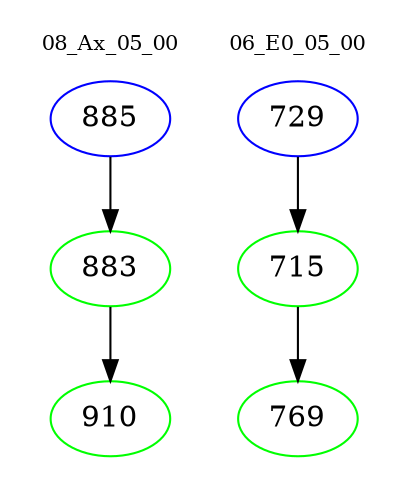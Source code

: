 digraph{
subgraph cluster_0 {
color = white
label = "08_Ax_05_00";
fontsize=10;
T0_885 [label="885", color="blue"]
T0_885 -> T0_883 [color="black"]
T0_883 [label="883", color="green"]
T0_883 -> T0_910 [color="black"]
T0_910 [label="910", color="green"]
}
subgraph cluster_1 {
color = white
label = "06_E0_05_00";
fontsize=10;
T1_729 [label="729", color="blue"]
T1_729 -> T1_715 [color="black"]
T1_715 [label="715", color="green"]
T1_715 -> T1_769 [color="black"]
T1_769 [label="769", color="green"]
}
}
